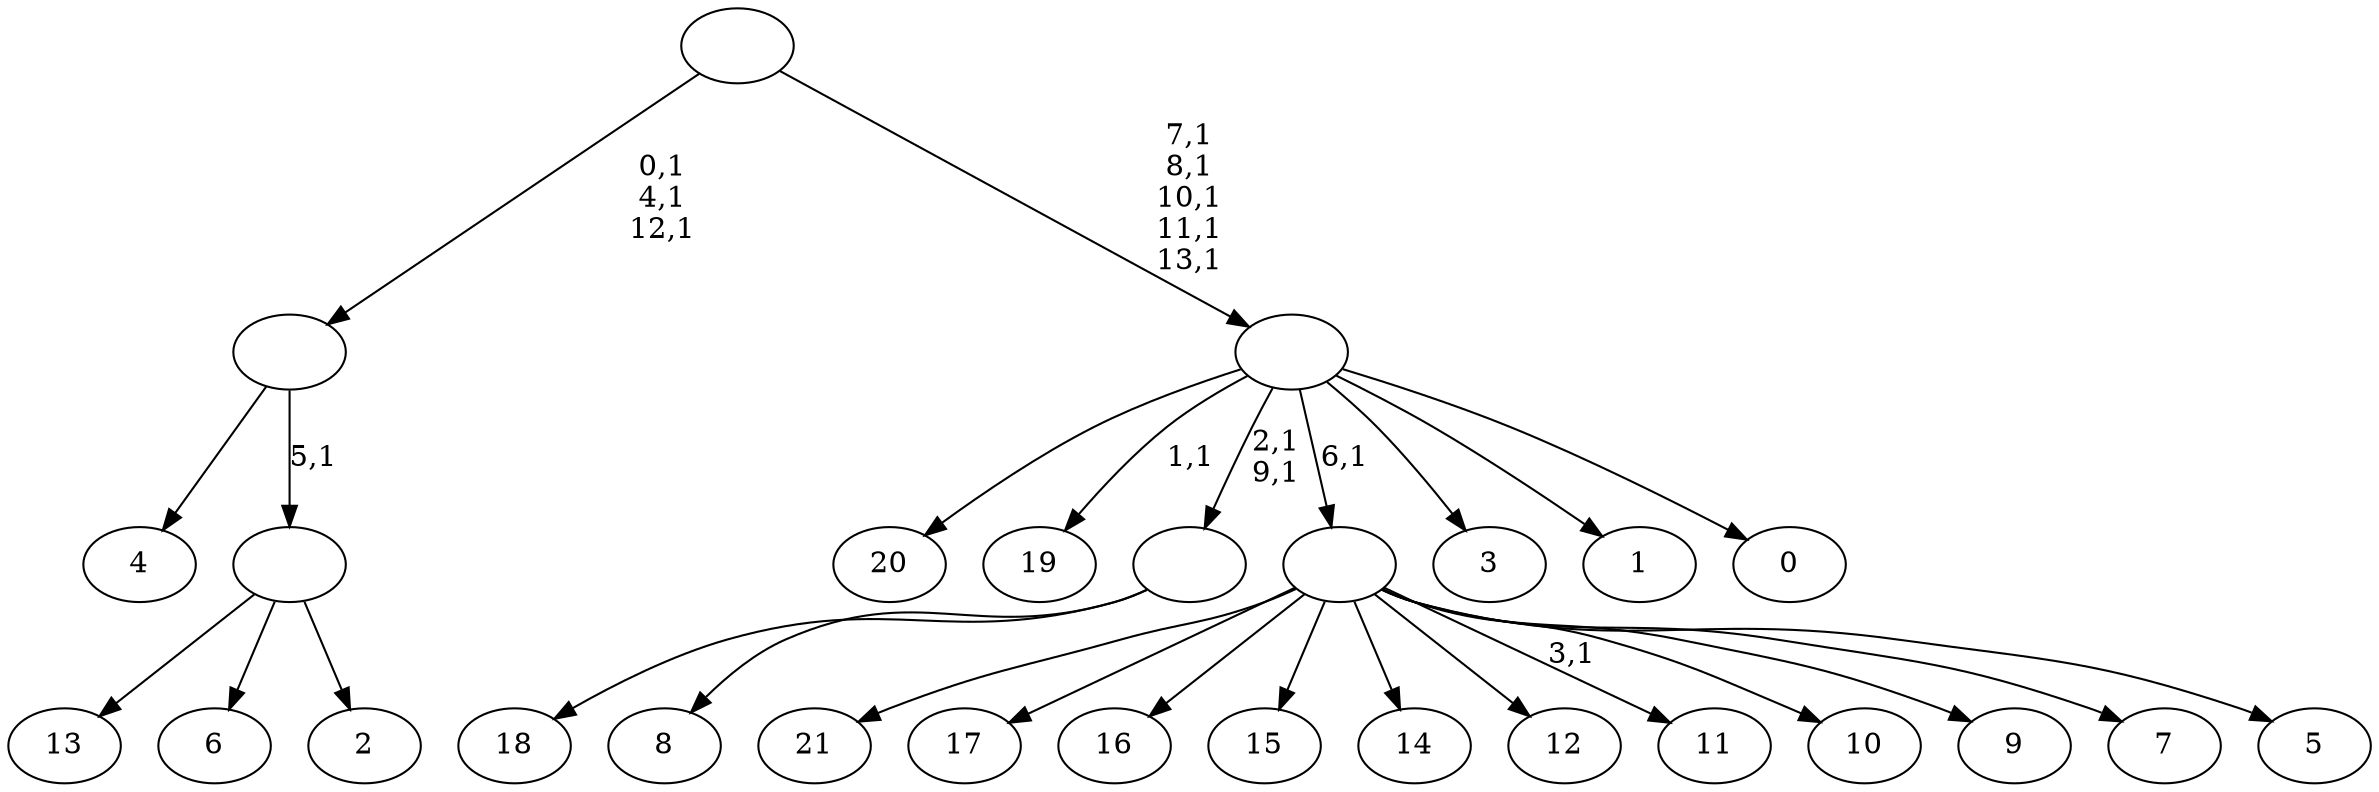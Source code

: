 digraph T {
	36 [label="21"]
	35 [label="20"]
	34 [label="19"]
	32 [label="18"]
	31 [label="17"]
	30 [label="16"]
	29 [label="15"]
	28 [label="14"]
	27 [label="13"]
	26 [label="12"]
	25 [label="11"]
	23 [label="10"]
	22 [label="9"]
	21 [label="8"]
	20 [label=""]
	18 [label="7"]
	17 [label="6"]
	16 [label="5"]
	15 [label=""]
	14 [label="4"]
	13 [label="3"]
	12 [label="2"]
	11 [label=""]
	10 [label=""]
	7 [label="1"]
	6 [label="0"]
	5 [label=""]
	0 [label=""]
	20 -> 32 [label=""]
	20 -> 21 [label=""]
	15 -> 25 [label="3,1"]
	15 -> 36 [label=""]
	15 -> 31 [label=""]
	15 -> 30 [label=""]
	15 -> 29 [label=""]
	15 -> 28 [label=""]
	15 -> 26 [label=""]
	15 -> 23 [label=""]
	15 -> 22 [label=""]
	15 -> 18 [label=""]
	15 -> 16 [label=""]
	11 -> 27 [label=""]
	11 -> 17 [label=""]
	11 -> 12 [label=""]
	10 -> 14 [label=""]
	10 -> 11 [label="5,1"]
	5 -> 20 [label="2,1\n9,1"]
	5 -> 34 [label="1,1"]
	5 -> 35 [label=""]
	5 -> 15 [label="6,1"]
	5 -> 13 [label=""]
	5 -> 7 [label=""]
	5 -> 6 [label=""]
	0 -> 5 [label="7,1\n8,1\n10,1\n11,1\n13,1"]
	0 -> 10 [label="0,1\n4,1\n12,1"]
}
